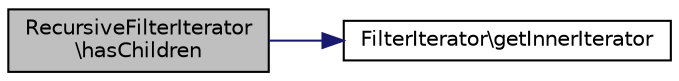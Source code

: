 digraph "RecursiveFilterIterator\hasChildren"
{
  edge [fontname="Helvetica",fontsize="10",labelfontname="Helvetica",labelfontsize="10"];
  node [fontname="Helvetica",fontsize="10",shape=record];
  rankdir="LR";
  Node1 [label="RecursiveFilterIterator\l\\hasChildren",height=0.2,width=0.4,color="black", fillcolor="grey75", style="filled" fontcolor="black"];
  Node1 -> Node2 [color="midnightblue",fontsize="10",style="solid",fontname="Helvetica"];
  Node2 [label="FilterIterator\\getInnerIterator",height=0.2,width=0.4,color="black", fillcolor="white", style="filled",URL="$classFilterIterator.html#aaae9a0c55ab02a2766876989853aeccb"];
}
